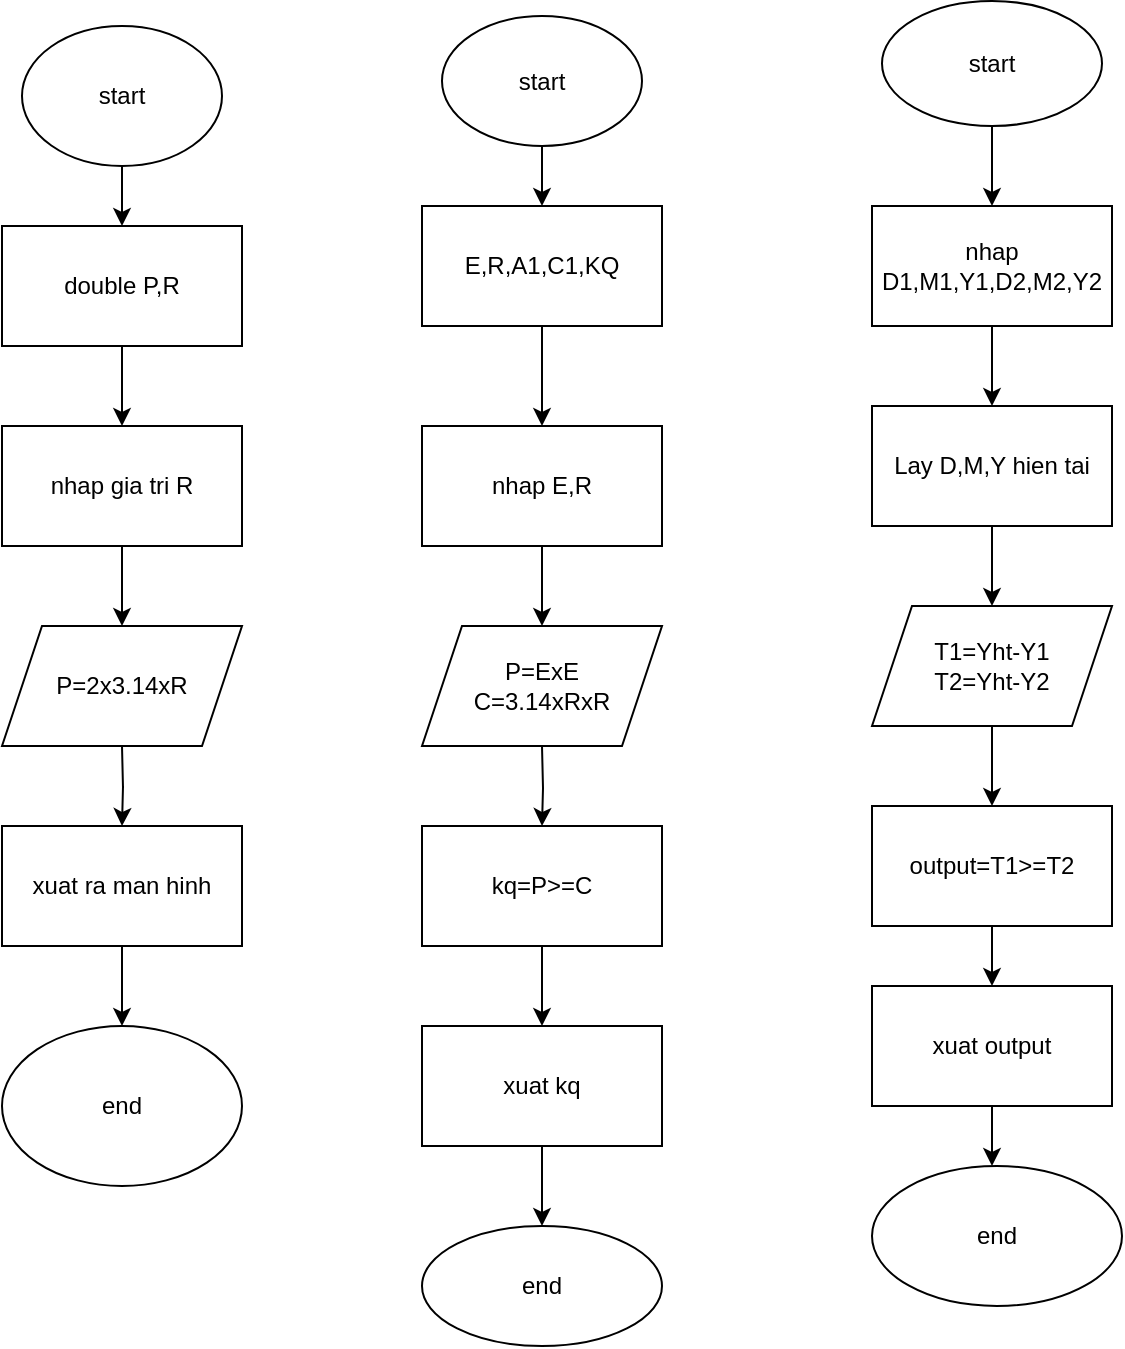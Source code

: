 <mxfile version="24.0.7" type="github">
  <diagram name="Trang-1" id="hJPLRZeZE8oaD7gToTpJ">
    <mxGraphModel dx="1434" dy="746" grid="1" gridSize="10" guides="1" tooltips="1" connect="1" arrows="1" fold="1" page="1" pageScale="1" pageWidth="827" pageHeight="1169" math="0" shadow="0">
      <root>
        <mxCell id="0" />
        <mxCell id="1" parent="0" />
        <mxCell id="JYHD59F4hriszwIt9B2K-5" style="edgeStyle=orthogonalEdgeStyle;rounded=0;orthogonalLoop=1;jettySize=auto;html=1;exitX=0.5;exitY=1;exitDx=0;exitDy=0;" edge="1" parent="1" source="JYHD59F4hriszwIt9B2K-1">
          <mxGeometry relative="1" as="geometry">
            <mxPoint x="90" y="120" as="targetPoint" />
          </mxGeometry>
        </mxCell>
        <mxCell id="JYHD59F4hriszwIt9B2K-1" value="start" style="ellipse;whiteSpace=wrap;html=1;" vertex="1" parent="1">
          <mxGeometry x="40" y="20" width="100" height="70" as="geometry" />
        </mxCell>
        <mxCell id="JYHD59F4hriszwIt9B2K-7" style="edgeStyle=orthogonalEdgeStyle;rounded=0;orthogonalLoop=1;jettySize=auto;html=1;exitX=0.5;exitY=1;exitDx=0;exitDy=0;" edge="1" parent="1" source="JYHD59F4hriszwIt9B2K-6">
          <mxGeometry relative="1" as="geometry">
            <mxPoint x="90" y="220" as="targetPoint" />
          </mxGeometry>
        </mxCell>
        <mxCell id="JYHD59F4hriszwIt9B2K-6" value="double P,R" style="rounded=0;whiteSpace=wrap;html=1;" vertex="1" parent="1">
          <mxGeometry x="30" y="120" width="120" height="60" as="geometry" />
        </mxCell>
        <mxCell id="JYHD59F4hriszwIt9B2K-9" style="edgeStyle=orthogonalEdgeStyle;rounded=0;orthogonalLoop=1;jettySize=auto;html=1;exitX=0.5;exitY=1;exitDx=0;exitDy=0;" edge="1" parent="1" source="JYHD59F4hriszwIt9B2K-8">
          <mxGeometry relative="1" as="geometry">
            <mxPoint x="90" y="320" as="targetPoint" />
          </mxGeometry>
        </mxCell>
        <mxCell id="JYHD59F4hriszwIt9B2K-8" value="nhap gia tri R" style="rounded=0;whiteSpace=wrap;html=1;" vertex="1" parent="1">
          <mxGeometry x="30" y="220" width="120" height="60" as="geometry" />
        </mxCell>
        <mxCell id="JYHD59F4hriszwIt9B2K-11" style="edgeStyle=orthogonalEdgeStyle;rounded=0;orthogonalLoop=1;jettySize=auto;html=1;exitX=0.5;exitY=1;exitDx=0;exitDy=0;" edge="1" parent="1">
          <mxGeometry relative="1" as="geometry">
            <mxPoint x="90" y="420" as="targetPoint" />
            <mxPoint x="90" y="380" as="sourcePoint" />
          </mxGeometry>
        </mxCell>
        <mxCell id="JYHD59F4hriszwIt9B2K-13" style="edgeStyle=orthogonalEdgeStyle;rounded=0;orthogonalLoop=1;jettySize=auto;html=1;exitX=0.5;exitY=1;exitDx=0;exitDy=0;" edge="1" parent="1" source="JYHD59F4hriszwIt9B2K-12">
          <mxGeometry relative="1" as="geometry">
            <mxPoint x="90" y="520" as="targetPoint" />
          </mxGeometry>
        </mxCell>
        <mxCell id="JYHD59F4hriszwIt9B2K-12" value="xuat ra man hinh" style="rounded=0;whiteSpace=wrap;html=1;" vertex="1" parent="1">
          <mxGeometry x="30" y="420" width="120" height="60" as="geometry" />
        </mxCell>
        <mxCell id="JYHD59F4hriszwIt9B2K-14" value="end" style="ellipse;whiteSpace=wrap;html=1;" vertex="1" parent="1">
          <mxGeometry x="30" y="520" width="120" height="80" as="geometry" />
        </mxCell>
        <mxCell id="JYHD59F4hriszwIt9B2K-16" style="edgeStyle=orthogonalEdgeStyle;rounded=0;orthogonalLoop=1;jettySize=auto;html=1;exitX=0.5;exitY=1;exitDx=0;exitDy=0;" edge="1" parent="1" source="JYHD59F4hriszwIt9B2K-15" target="JYHD59F4hriszwIt9B2K-17">
          <mxGeometry relative="1" as="geometry">
            <mxPoint x="300" y="110" as="targetPoint" />
          </mxGeometry>
        </mxCell>
        <mxCell id="JYHD59F4hriszwIt9B2K-15" value="start" style="ellipse;whiteSpace=wrap;html=1;" vertex="1" parent="1">
          <mxGeometry x="250" y="15" width="100" height="65" as="geometry" />
        </mxCell>
        <mxCell id="JYHD59F4hriszwIt9B2K-18" style="edgeStyle=orthogonalEdgeStyle;rounded=0;orthogonalLoop=1;jettySize=auto;html=1;exitX=0.5;exitY=1;exitDx=0;exitDy=0;" edge="1" parent="1" source="JYHD59F4hriszwIt9B2K-17" target="JYHD59F4hriszwIt9B2K-19">
          <mxGeometry relative="1" as="geometry">
            <mxPoint x="300" y="210" as="targetPoint" />
          </mxGeometry>
        </mxCell>
        <mxCell id="JYHD59F4hriszwIt9B2K-17" value="E,R,A1,C1,KQ" style="rounded=0;whiteSpace=wrap;html=1;" vertex="1" parent="1">
          <mxGeometry x="240" y="110" width="120" height="60" as="geometry" />
        </mxCell>
        <mxCell id="JYHD59F4hriszwIt9B2K-20" style="edgeStyle=orthogonalEdgeStyle;rounded=0;orthogonalLoop=1;jettySize=auto;html=1;exitX=0.5;exitY=1;exitDx=0;exitDy=0;" edge="1" parent="1" source="JYHD59F4hriszwIt9B2K-19">
          <mxGeometry relative="1" as="geometry">
            <mxPoint x="300" y="320" as="targetPoint" />
          </mxGeometry>
        </mxCell>
        <mxCell id="JYHD59F4hriszwIt9B2K-19" value="nhap E,R" style="rounded=0;whiteSpace=wrap;html=1;" vertex="1" parent="1">
          <mxGeometry x="240" y="220" width="120" height="60" as="geometry" />
        </mxCell>
        <mxCell id="JYHD59F4hriszwIt9B2K-22" style="edgeStyle=orthogonalEdgeStyle;rounded=0;orthogonalLoop=1;jettySize=auto;html=1;exitX=0.5;exitY=1;exitDx=0;exitDy=0;" edge="1" parent="1" target="JYHD59F4hriszwIt9B2K-23">
          <mxGeometry relative="1" as="geometry">
            <mxPoint x="300" y="410" as="targetPoint" />
            <mxPoint x="300" y="380" as="sourcePoint" />
          </mxGeometry>
        </mxCell>
        <mxCell id="JYHD59F4hriszwIt9B2K-24" style="edgeStyle=orthogonalEdgeStyle;rounded=0;orthogonalLoop=1;jettySize=auto;html=1;exitX=0.5;exitY=1;exitDx=0;exitDy=0;" edge="1" parent="1" source="JYHD59F4hriszwIt9B2K-23" target="JYHD59F4hriszwIt9B2K-25">
          <mxGeometry relative="1" as="geometry">
            <mxPoint x="300" y="520" as="targetPoint" />
          </mxGeometry>
        </mxCell>
        <mxCell id="JYHD59F4hriszwIt9B2K-23" value="kq=P&amp;gt;=C" style="rounded=0;whiteSpace=wrap;html=1;" vertex="1" parent="1">
          <mxGeometry x="240" y="420" width="120" height="60" as="geometry" />
        </mxCell>
        <mxCell id="JYHD59F4hriszwIt9B2K-26" style="edgeStyle=orthogonalEdgeStyle;rounded=0;orthogonalLoop=1;jettySize=auto;html=1;exitX=0.5;exitY=1;exitDx=0;exitDy=0;" edge="1" parent="1" source="JYHD59F4hriszwIt9B2K-25" target="JYHD59F4hriszwIt9B2K-27">
          <mxGeometry relative="1" as="geometry">
            <mxPoint x="300" y="610" as="targetPoint" />
          </mxGeometry>
        </mxCell>
        <mxCell id="JYHD59F4hriszwIt9B2K-25" value="xuat kq" style="rounded=0;whiteSpace=wrap;html=1;" vertex="1" parent="1">
          <mxGeometry x="240" y="520" width="120" height="60" as="geometry" />
        </mxCell>
        <mxCell id="JYHD59F4hriszwIt9B2K-27" value="end" style="ellipse;whiteSpace=wrap;html=1;" vertex="1" parent="1">
          <mxGeometry x="240" y="620" width="120" height="60" as="geometry" />
        </mxCell>
        <mxCell id="JYHD59F4hriszwIt9B2K-29" style="edgeStyle=orthogonalEdgeStyle;rounded=0;orthogonalLoop=1;jettySize=auto;html=1;exitX=0.5;exitY=1;exitDx=0;exitDy=0;" edge="1" parent="1" source="JYHD59F4hriszwIt9B2K-28" target="JYHD59F4hriszwIt9B2K-30">
          <mxGeometry relative="1" as="geometry">
            <mxPoint x="525" y="100" as="targetPoint" />
          </mxGeometry>
        </mxCell>
        <mxCell id="JYHD59F4hriszwIt9B2K-28" value="start" style="ellipse;whiteSpace=wrap;html=1;" vertex="1" parent="1">
          <mxGeometry x="470" y="7.5" width="110" height="62.5" as="geometry" />
        </mxCell>
        <mxCell id="JYHD59F4hriszwIt9B2K-33" style="edgeStyle=orthogonalEdgeStyle;rounded=0;orthogonalLoop=1;jettySize=auto;html=1;exitX=0.5;exitY=1;exitDx=0;exitDy=0;" edge="1" parent="1" source="JYHD59F4hriszwIt9B2K-30" target="JYHD59F4hriszwIt9B2K-34">
          <mxGeometry relative="1" as="geometry">
            <mxPoint x="525" y="210" as="targetPoint" />
          </mxGeometry>
        </mxCell>
        <mxCell id="JYHD59F4hriszwIt9B2K-30" value="nhap D1,M1,Y1,D2,M2,Y2" style="rounded=0;whiteSpace=wrap;html=1;" vertex="1" parent="1">
          <mxGeometry x="465" y="110" width="120" height="60" as="geometry" />
        </mxCell>
        <mxCell id="JYHD59F4hriszwIt9B2K-31" value="P=2x3.14xR" style="shape=parallelogram;perimeter=parallelogramPerimeter;whiteSpace=wrap;html=1;fixedSize=1;" vertex="1" parent="1">
          <mxGeometry x="30" y="320" width="120" height="60" as="geometry" />
        </mxCell>
        <mxCell id="JYHD59F4hriszwIt9B2K-32" value="P=ExE&lt;div&gt;C=3.14xRxR&lt;/div&gt;" style="shape=parallelogram;perimeter=parallelogramPerimeter;whiteSpace=wrap;html=1;fixedSize=1;" vertex="1" parent="1">
          <mxGeometry x="240" y="320" width="120" height="60" as="geometry" />
        </mxCell>
        <mxCell id="JYHD59F4hriszwIt9B2K-35" style="edgeStyle=orthogonalEdgeStyle;rounded=0;orthogonalLoop=1;jettySize=auto;html=1;exitX=0.5;exitY=1;exitDx=0;exitDy=0;" edge="1" parent="1" source="JYHD59F4hriszwIt9B2K-34" target="JYHD59F4hriszwIt9B2K-36">
          <mxGeometry relative="1" as="geometry">
            <mxPoint x="525" y="310" as="targetPoint" />
          </mxGeometry>
        </mxCell>
        <mxCell id="JYHD59F4hriszwIt9B2K-34" value="Lay D,M,Y hien tai" style="rounded=0;whiteSpace=wrap;html=1;" vertex="1" parent="1">
          <mxGeometry x="465" y="210" width="120" height="60" as="geometry" />
        </mxCell>
        <mxCell id="JYHD59F4hriszwIt9B2K-37" style="edgeStyle=orthogonalEdgeStyle;rounded=0;orthogonalLoop=1;jettySize=auto;html=1;exitX=0.5;exitY=1;exitDx=0;exitDy=0;" edge="1" parent="1" source="JYHD59F4hriszwIt9B2K-36" target="JYHD59F4hriszwIt9B2K-38">
          <mxGeometry relative="1" as="geometry">
            <mxPoint x="525" y="400" as="targetPoint" />
          </mxGeometry>
        </mxCell>
        <mxCell id="JYHD59F4hriszwIt9B2K-36" value="T1=Yht-Y1&lt;div&gt;T2=Yht-Y2&lt;/div&gt;" style="shape=parallelogram;perimeter=parallelogramPerimeter;whiteSpace=wrap;html=1;fixedSize=1;" vertex="1" parent="1">
          <mxGeometry x="465" y="310" width="120" height="60" as="geometry" />
        </mxCell>
        <mxCell id="JYHD59F4hriszwIt9B2K-39" style="edgeStyle=orthogonalEdgeStyle;rounded=0;orthogonalLoop=1;jettySize=auto;html=1;exitX=0.5;exitY=1;exitDx=0;exitDy=0;" edge="1" parent="1" source="JYHD59F4hriszwIt9B2K-38" target="JYHD59F4hriszwIt9B2K-40">
          <mxGeometry relative="1" as="geometry">
            <mxPoint x="525" y="510" as="targetPoint" />
          </mxGeometry>
        </mxCell>
        <mxCell id="JYHD59F4hriszwIt9B2K-38" value="output=T1&amp;gt;=T2" style="rounded=0;whiteSpace=wrap;html=1;" vertex="1" parent="1">
          <mxGeometry x="465" y="410" width="120" height="60" as="geometry" />
        </mxCell>
        <mxCell id="JYHD59F4hriszwIt9B2K-41" style="edgeStyle=orthogonalEdgeStyle;rounded=0;orthogonalLoop=1;jettySize=auto;html=1;exitX=0.5;exitY=1;exitDx=0;exitDy=0;" edge="1" parent="1" source="JYHD59F4hriszwIt9B2K-40">
          <mxGeometry relative="1" as="geometry">
            <mxPoint x="525" y="590" as="targetPoint" />
          </mxGeometry>
        </mxCell>
        <mxCell id="JYHD59F4hriszwIt9B2K-40" value="xuat output" style="rounded=0;whiteSpace=wrap;html=1;" vertex="1" parent="1">
          <mxGeometry x="465" y="500" width="120" height="60" as="geometry" />
        </mxCell>
        <mxCell id="JYHD59F4hriszwIt9B2K-42" value="end" style="ellipse;whiteSpace=wrap;html=1;" vertex="1" parent="1">
          <mxGeometry x="465" y="590" width="125" height="70" as="geometry" />
        </mxCell>
      </root>
    </mxGraphModel>
  </diagram>
</mxfile>
